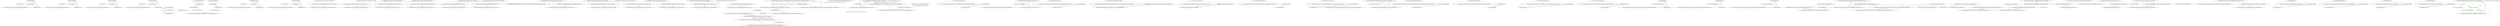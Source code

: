 digraph  {
n0 [label="Entry lambda expression", span="16-16", cluster="lambda expression"];
n1 [label="new RomanianFormatter()", span="16-16", cluster="lambda expression", color=red, community=0];
n2 [label="Exit lambda expression", span="16-16", cluster="lambda expression"];
n3 [label="Entry Humanizer.Localisation.Formatters.RomanianFormatter.RomanianFormatter()", span="2-2", cluster="Humanizer.Localisation.Formatters.RomanianFormatter.RomanianFormatter()"];
n4 [label="Entry lambda expression", span="17-17", cluster="lambda expression"];
n5 [label="new RussianFormatter()", span="17-17", cluster="lambda expression", color=red, community=0];
n6 [label="Exit lambda expression", span="17-17", cluster="lambda expression"];
n7 [label="Entry Humanizer.Localisation.Formatters.RussianFormatter.RussianFormatter()", span="4-4", cluster="Humanizer.Localisation.Formatters.RussianFormatter.RussianFormatter()"];
n8 [label="Entry lambda expression", span="18-18", cluster="lambda expression"];
n9 [label="new ArabicFormatter()", span="18-18", cluster="lambda expression", color=red, community=0];
n10 [label="Exit lambda expression", span="18-18", cluster="lambda expression"];
n11 [label="Entry Humanizer.Localisation.Formatters.ArabicFormatter.ArabicFormatter()", span="2-2", cluster="Humanizer.Localisation.Formatters.ArabicFormatter.ArabicFormatter()"];
n12 [label="Entry lambda expression", span="19-19", cluster="lambda expression"];
n13 [label="new HebrewFormatter()", span="19-19", cluster="lambda expression", color=red, community=0];
n14 [label="Exit lambda expression", span="19-19", cluster="lambda expression"];
n15 [label="Entry Humanizer.Localisation.Formatters.HebrewFormatter.HebrewFormatter()", span="2-2", cluster="Humanizer.Localisation.Formatters.HebrewFormatter.HebrewFormatter()"];
n16 [label="Entry lambda expression", span="20-20", cluster="lambda expression"];
n17 [label="new CzechSlovakPolishFormatter()", span="20-20", cluster="lambda expression", color=red, community=0];
n18 [label="Exit lambda expression", span="20-20", cluster="lambda expression"];
n19 [label="Entry Humanizer.Localisation.Formatters.CzechSlovakPolishFormatter.CzechSlovakPolishFormatter()", span="2-2", cluster="Humanizer.Localisation.Formatters.CzechSlovakPolishFormatter.CzechSlovakPolishFormatter()"];
n20 [label="Entry lambda expression", span="21-21", cluster="lambda expression"];
n21 [label="new CzechSlovakPolishFormatter()", span="21-21", cluster="lambda expression", color=red, community=1];
n22 [label="Exit lambda expression", span="21-21", cluster="lambda expression"];
n23 [label="Entry lambda expression", span="22-22", cluster="lambda expression"];
n24 [label="new CzechSlovakPolishFormatter()", span="22-22", cluster="lambda expression", color=red, community=1];
n25 [label="Exit lambda expression", span="22-22", cluster="lambda expression"];
n26 [label="Entry lambda expression", span="23-23", cluster="lambda expression"];
n27 [label="new SerbianFormatter()", span="23-23", cluster="lambda expression", color=red, community=0];
n28 [label="Exit lambda expression", span="23-23", cluster="lambda expression"];
n29 [label="Entry Humanizer.Localisation.Formatters.SerbianFormatter.SerbianFormatter()", span="2-2", cluster="Humanizer.Localisation.Formatters.SerbianFormatter.SerbianFormatter()"];
n30 [label="Entry lambda expression", span="24-24", cluster="lambda expression"];
n31 [label="new SlovenianFormatter()", span="24-24", cluster="lambda expression", color=red, community=0];
n32 [label="Exit lambda expression", span="24-24", cluster="lambda expression"];
n33 [label="Entry Humanizer.Localisation.Formatters.SlovenianFormatter.SlovenianFormatter()", span="1-1", cluster="Humanizer.Localisation.Formatters.SlovenianFormatter.SlovenianFormatter()"];
d1 [label="new RomanianFormatter()", span="16-16", cluster="lambda expression", color=green, community=0];
d5 [label="new RussianFormatter()", span="17-17", cluster="lambda expression", color=green, community=0];
d9 [label="new ArabicFormatter()", span="18-18", cluster="lambda expression", color=green, community=0];
d13 [label="new HebrewFormatter()", span="19-19", cluster="lambda expression", color=green, community=0];
d17 [label="new CzechSlovakPolishFormatter()", span="20-20", cluster="lambda expression", color=green, community=0];
d21 [label="new CzechSlovakPolishFormatter()", span="21-21", cluster="lambda expression", color=green, community=0];
d24 [label="new CzechSlovakPolishFormatter()", span="22-22", cluster="lambda expression", color=green, community=0];
d27 [label="new SerbianFormatter()", span="23-23", cluster="lambda expression", color=green, community=0];
d31 [label="new SlovenianFormatter()", span="24-24", cluster="lambda expression", color=green, community=0];
m0_5 [label="Entry Humanizer.Tests.DateHumanize.Verify(string, int, Humanizer.Localisation.TimeUnit, Humanizer.Localisation.Tense, double?)", span="29-29", cluster="Humanizer.Tests.DateHumanize.Verify(string, int, Humanizer.Localisation.TimeUnit, Humanizer.Localisation.Tense, double?)", file="DateHumanizeTests.cs"];
m0_6 [label="Entry Humanizer.Tests.Localisation.sl.DateHumanizeTests.YearsFromNow(int, string)", span="27-27", cluster="Humanizer.Tests.Localisation.sl.DateHumanizeTests.YearsFromNow(int, string)", file="DateHumanizeTests.cs"];
m0_7 [label="DateHumanize.Verify(expected, years, TimeUnit.Year, Tense.Future)", span="29-29", cluster="Humanizer.Tests.Localisation.sl.DateHumanizeTests.YearsFromNow(int, string)", color=green, community=0, file="DateHumanizeTests.cs"];
m0_8 [label="Exit Humanizer.Tests.Localisation.sl.DateHumanizeTests.YearsFromNow(int, string)", span="27-27", cluster="Humanizer.Tests.Localisation.sl.DateHumanizeTests.YearsFromNow(int, string)", file="DateHumanizeTests.cs"];
m0_9 [label="Entry Humanizer.Tests.Localisation.sl.DateHumanizeTests.MonthsAgo(int, string)", span="39-39", cluster="Humanizer.Tests.Localisation.sl.DateHumanizeTests.MonthsAgo(int, string)", file="DateHumanizeTests.cs"];
m0_10 [label="DateHumanize.Verify(expected, months, TimeUnit.Month, Tense.Past)", span="41-41", cluster="Humanizer.Tests.Localisation.sl.DateHumanizeTests.MonthsAgo(int, string)", color=green, community=0, file="DateHumanizeTests.cs"];
m0_11 [label="Exit Humanizer.Tests.Localisation.sl.DateHumanizeTests.MonthsAgo(int, string)", span="39-39", cluster="Humanizer.Tests.Localisation.sl.DateHumanizeTests.MonthsAgo(int, string)", file="DateHumanizeTests.cs"];
m0_21 [label="Entry Humanizer.Tests.Localisation.sl.DateHumanizeTests.HoursAgo(int, string)", span="85-85", cluster="Humanizer.Tests.Localisation.sl.DateHumanizeTests.HoursAgo(int, string)", file="DateHumanizeTests.cs"];
m0_22 [label="DateHumanize.Verify(expected, hours, TimeUnit.Hour, Tense.Past)", span="87-87", cluster="Humanizer.Tests.Localisation.sl.DateHumanizeTests.HoursAgo(int, string)", file="DateHumanizeTests.cs"];
m0_23 [label="Exit Humanizer.Tests.Localisation.sl.DateHumanizeTests.HoursAgo(int, string)", span="85-85", cluster="Humanizer.Tests.Localisation.sl.DateHumanizeTests.HoursAgo(int, string)", file="DateHumanizeTests.cs"];
m0_24 [label="Entry Humanizer.Tests.Localisation.sl.DateHumanizeTests.HoursFromNow(int, string)", span="96-96", cluster="Humanizer.Tests.Localisation.sl.DateHumanizeTests.HoursFromNow(int, string)", file="DateHumanizeTests.cs"];
m0_25 [label="DateHumanize.Verify(expected, hours, TimeUnit.Hour, Tense.Future)", span="98-98", cluster="Humanizer.Tests.Localisation.sl.DateHumanizeTests.HoursFromNow(int, string)", file="DateHumanizeTests.cs"];
m0_26 [label="Exit Humanizer.Tests.Localisation.sl.DateHumanizeTests.HoursFromNow(int, string)", span="96-96", cluster="Humanizer.Tests.Localisation.sl.DateHumanizeTests.HoursFromNow(int, string)", file="DateHumanizeTests.cs"];
m0_15 [label="Entry Humanizer.Tests.Localisation.sl.DateHumanizeTests.DaysAgo(int, string)", span="62-62", cluster="Humanizer.Tests.Localisation.sl.DateHumanizeTests.DaysAgo(int, string)", file="DateHumanizeTests.cs"];
m0_16 [label="DateHumanize.Verify(expected, days, TimeUnit.Day, Tense.Past)", span="64-64", cluster="Humanizer.Tests.Localisation.sl.DateHumanizeTests.DaysAgo(int, string)", file="DateHumanizeTests.cs"];
m0_17 [label="Exit Humanizer.Tests.Localisation.sl.DateHumanizeTests.DaysAgo(int, string)", span="62-62", cluster="Humanizer.Tests.Localisation.sl.DateHumanizeTests.DaysAgo(int, string)", file="DateHumanizeTests.cs"];
m0_27 [label="Entry Humanizer.Tests.Localisation.sl.DateHumanizeTests.MinutesAgo(int, string)", span="108-108", cluster="Humanizer.Tests.Localisation.sl.DateHumanizeTests.MinutesAgo(int, string)", file="DateHumanizeTests.cs"];
m0_28 [label="DateHumanize.Verify(expected, minutes, TimeUnit.Minute, Tense.Past)", span="110-110", cluster="Humanizer.Tests.Localisation.sl.DateHumanizeTests.MinutesAgo(int, string)", file="DateHumanizeTests.cs"];
m0_29 [label="Exit Humanizer.Tests.Localisation.sl.DateHumanizeTests.MinutesAgo(int, string)", span="108-108", cluster="Humanizer.Tests.Localisation.sl.DateHumanizeTests.MinutesAgo(int, string)", file="DateHumanizeTests.cs"];
m0_36 [label="Entry Humanizer.Tests.Localisation.sl.DateHumanizeTests.SecondsFromNow(int, string)", span="143-143", cluster="Humanizer.Tests.Localisation.sl.DateHumanizeTests.SecondsFromNow(int, string)", file="DateHumanizeTests.cs"];
m0_37 [label="DateHumanize.Verify(expected, seconds, TimeUnit.Second, Tense.Future)", span="145-145", cluster="Humanizer.Tests.Localisation.sl.DateHumanizeTests.SecondsFromNow(int, string)", file="DateHumanizeTests.cs"];
m0_38 [label="Exit Humanizer.Tests.Localisation.sl.DateHumanizeTests.SecondsFromNow(int, string)", span="143-143", cluster="Humanizer.Tests.Localisation.sl.DateHumanizeTests.SecondsFromNow(int, string)", file="DateHumanizeTests.cs"];
m0_30 [label="Entry Humanizer.Tests.Localisation.sl.DateHumanizeTests.MinutesFromNow(int, string)", span="119-119", cluster="Humanizer.Tests.Localisation.sl.DateHumanizeTests.MinutesFromNow(int, string)", file="DateHumanizeTests.cs"];
m0_31 [label="DateHumanize.Verify(expected, minutes, TimeUnit.Minute, Tense.Future)", span="121-121", cluster="Humanizer.Tests.Localisation.sl.DateHumanizeTests.MinutesFromNow(int, string)", file="DateHumanizeTests.cs"];
m0_32 [label="Exit Humanizer.Tests.Localisation.sl.DateHumanizeTests.MinutesFromNow(int, string)", span="119-119", cluster="Humanizer.Tests.Localisation.sl.DateHumanizeTests.MinutesFromNow(int, string)", file="DateHumanizeTests.cs"];
m0_12 [label="Entry Humanizer.Tests.Localisation.sl.DateHumanizeTests.MonthsFromNow(int, string)", span="50-50", cluster="Humanizer.Tests.Localisation.sl.DateHumanizeTests.MonthsFromNow(int, string)", file="DateHumanizeTests.cs"];
m0_13 [label="DateHumanize.Verify(expected, months, TimeUnit.Month, Tense.Future)", span="52-52", cluster="Humanizer.Tests.Localisation.sl.DateHumanizeTests.MonthsFromNow(int, string)", color=green, community=0, file="DateHumanizeTests.cs"];
m0_14 [label="Exit Humanizer.Tests.Localisation.sl.DateHumanizeTests.MonthsFromNow(int, string)", span="50-50", cluster="Humanizer.Tests.Localisation.sl.DateHumanizeTests.MonthsFromNow(int, string)", file="DateHumanizeTests.cs"];
m0_18 [label="Entry Humanizer.Tests.Localisation.sl.DateHumanizeTests.DaysFromNow(int, string)", span="73-73", cluster="Humanizer.Tests.Localisation.sl.DateHumanizeTests.DaysFromNow(int, string)", file="DateHumanizeTests.cs"];
m0_19 [label="DateHumanize.Verify(expected, days, TimeUnit.Day, Tense.Future)", span="75-75", cluster="Humanizer.Tests.Localisation.sl.DateHumanizeTests.DaysFromNow(int, string)", file="DateHumanizeTests.cs"];
m0_20 [label="Exit Humanizer.Tests.Localisation.sl.DateHumanizeTests.DaysFromNow(int, string)", span="73-73", cluster="Humanizer.Tests.Localisation.sl.DateHumanizeTests.DaysFromNow(int, string)", file="DateHumanizeTests.cs"];
m0_33 [label="Entry Humanizer.Tests.Localisation.sl.DateHumanizeTests.SecondsAgo(int, string)", span="131-131", cluster="Humanizer.Tests.Localisation.sl.DateHumanizeTests.SecondsAgo(int, string)", file="DateHumanizeTests.cs"];
m0_34 [label="DateHumanize.Verify(expected, seconds, TimeUnit.Second, Tense.Past)", span="133-133", cluster="Humanizer.Tests.Localisation.sl.DateHumanizeTests.SecondsAgo(int, string)", file="DateHumanizeTests.cs"];
m0_35 [label="Exit Humanizer.Tests.Localisation.sl.DateHumanizeTests.SecondsAgo(int, string)", span="131-131", cluster="Humanizer.Tests.Localisation.sl.DateHumanizeTests.SecondsAgo(int, string)", file="DateHumanizeTests.cs"];
m0_2 [label="Entry Humanizer.Tests.Localisation.sl.DateHumanizeTests.YearsAgo(int, string)", span="16-16", cluster="Humanizer.Tests.Localisation.sl.DateHumanizeTests.YearsAgo(int, string)", file="DateHumanizeTests.cs"];
m0_3 [label="DateHumanize.Verify(expected, years, TimeUnit.Year, Tense.Past)", span="18-18", cluster="Humanizer.Tests.Localisation.sl.DateHumanizeTests.YearsAgo(int, string)", color=green, community=0, file="DateHumanizeTests.cs"];
m0_4 [label="Exit Humanizer.Tests.Localisation.sl.DateHumanizeTests.YearsAgo(int, string)", span="16-16", cluster="Humanizer.Tests.Localisation.sl.DateHumanizeTests.YearsAgo(int, string)", file="DateHumanizeTests.cs"];
m1_7 [label="Entry Humanizer.Localisation.NumberToWords.DefaultNumberToWordsConverter.ConvertToOrdinal(int, Humanizer.GrammaticalGender)", span="35-35", cluster="Humanizer.Localisation.NumberToWords.DefaultNumberToWordsConverter.ConvertToOrdinal(int, Humanizer.GrammaticalGender)", file="DefaultNumberToWordsConverter.cs"];
m1_8 [label="return ConvertToOrdinal(number);", span="37-37", cluster="Humanizer.Localisation.NumberToWords.DefaultNumberToWordsConverter.ConvertToOrdinal(int, Humanizer.GrammaticalGender)", file="DefaultNumberToWordsConverter.cs"];
m1_9 [label="Exit Humanizer.Localisation.NumberToWords.DefaultNumberToWordsConverter.ConvertToOrdinal(int, Humanizer.GrammaticalGender)", span="35-35", cluster="Humanizer.Localisation.NumberToWords.DefaultNumberToWordsConverter.ConvertToOrdinal(int, Humanizer.GrammaticalGender)", file="DefaultNumberToWordsConverter.cs"];
m1_6 [label="Entry int.ToString()", span="0-0", cluster="int.ToString()", file="DefaultNumberToWordsConverter.cs"];
m1_3 [label="Entry Humanizer.Localisation.NumberToWords.DefaultNumberToWordsConverter.Convert(int)", span="22-22", cluster="Humanizer.Localisation.NumberToWords.DefaultNumberToWordsConverter.Convert(int)", file="DefaultNumberToWordsConverter.cs"];
m1_4 [label="return number.ToString();", span="24-24", cluster="Humanizer.Localisation.NumberToWords.DefaultNumberToWordsConverter.Convert(int)", file="DefaultNumberToWordsConverter.cs"];
m1_5 [label="Exit Humanizer.Localisation.NumberToWords.DefaultNumberToWordsConverter.Convert(int)", span="22-22", cluster="Humanizer.Localisation.NumberToWords.DefaultNumberToWordsConverter.Convert(int)", file="DefaultNumberToWordsConverter.cs"];
m1_0 [label="Entry Humanizer.Localisation.NumberToWords.DefaultNumberToWordsConverter.Convert(int, Humanizer.GrammaticalGender)", span="12-12", cluster="Humanizer.Localisation.NumberToWords.DefaultNumberToWordsConverter.Convert(int, Humanizer.GrammaticalGender)", file="DefaultNumberToWordsConverter.cs"];
m1_1 [label="return Convert(number);", span="14-14", cluster="Humanizer.Localisation.NumberToWords.DefaultNumberToWordsConverter.Convert(int, Humanizer.GrammaticalGender)", file="DefaultNumberToWordsConverter.cs"];
m1_2 [label="Exit Humanizer.Localisation.NumberToWords.DefaultNumberToWordsConverter.Convert(int, Humanizer.GrammaticalGender)", span="12-12", cluster="Humanizer.Localisation.NumberToWords.DefaultNumberToWordsConverter.Convert(int, Humanizer.GrammaticalGender)", file="DefaultNumberToWordsConverter.cs"];
m1_10 [label="Entry Humanizer.Localisation.NumberToWords.DefaultNumberToWordsConverter.ConvertToOrdinal(int)", span="45-45", cluster="Humanizer.Localisation.NumberToWords.DefaultNumberToWordsConverter.ConvertToOrdinal(int)", file="DefaultNumberToWordsConverter.cs"];
m1_11 [label="return number.ToString();", span="47-47", cluster="Humanizer.Localisation.NumberToWords.DefaultNumberToWordsConverter.ConvertToOrdinal(int)", file="DefaultNumberToWordsConverter.cs"];
m1_12 [label="Exit Humanizer.Localisation.NumberToWords.DefaultNumberToWordsConverter.ConvertToOrdinal(int)", span="45-45", cluster="Humanizer.Localisation.NumberToWords.DefaultNumberToWordsConverter.ConvertToOrdinal(int)", file="DefaultNumberToWordsConverter.cs"];
m1_13 [label="Humanizer.Localisation.NumberToWords.DefaultNumberToWordsConverter", span="", file="DefaultNumberToWordsConverter.cs"];
m2_3 [label="Entry Humanizer.Localisation.Ordinalizers.DefaultOrdinalizer.Convert(int, string)", span="9-9", cluster="Humanizer.Localisation.Ordinalizers.DefaultOrdinalizer.Convert(int, string)", file="DefaultOrdinalizer.cs"];
m2_4 [label="return numberString;", span="11-11", cluster="Humanizer.Localisation.Ordinalizers.DefaultOrdinalizer.Convert(int, string)", file="DefaultOrdinalizer.cs"];
m2_5 [label="Exit Humanizer.Localisation.Ordinalizers.DefaultOrdinalizer.Convert(int, string)", span="9-9", cluster="Humanizer.Localisation.Ordinalizers.DefaultOrdinalizer.Convert(int, string)", file="DefaultOrdinalizer.cs"];
m2_0 [label="Entry Humanizer.Localisation.Ordinalizers.DefaultOrdinalizer.Convert(int, string, Humanizer.GrammaticalGender)", span="4-4", cluster="Humanizer.Localisation.Ordinalizers.DefaultOrdinalizer.Convert(int, string, Humanizer.GrammaticalGender)", file="DefaultOrdinalizer.cs"];
m2_1 [label="return Convert(number, numberString);", span="6-6", cluster="Humanizer.Localisation.Ordinalizers.DefaultOrdinalizer.Convert(int, string, Humanizer.GrammaticalGender)", file="DefaultOrdinalizer.cs"];
m2_2 [label="Exit Humanizer.Localisation.Ordinalizers.DefaultOrdinalizer.Convert(int, string, Humanizer.GrammaticalGender)", span="4-4", cluster="Humanizer.Localisation.Ordinalizers.DefaultOrdinalizer.Convert(int, string, Humanizer.GrammaticalGender)", file="DefaultOrdinalizer.cs"];
m2_6 [label="Humanizer.Localisation.Ordinalizers.DefaultOrdinalizer", span="", file="DefaultOrdinalizer.cs"];
m9_7 [label="Entry Humanizer.Localisation.NumberToWords.ArabicNumberToWordsConverter.ArabicNumberToWordsConverter()", span="6-6", cluster="Humanizer.Localisation.NumberToWords.ArabicNumberToWordsConverter.ArabicNumberToWordsConverter()", file="NumberToWordsExtension.cs"];
m9_52 [label="Entry Humanizer.NumberToWordsExtension.ToOrdinalWords(int)", span="67-67", cluster="Humanizer.NumberToWordsExtension.ToOrdinalWords(int)", file="NumberToWordsExtension.cs"];
m9_53 [label="return Converter.ConvertToOrdinal(number);", span="69-69", cluster="Humanizer.NumberToWordsExtension.ToOrdinalWords(int)", color=red, community=0, file="NumberToWordsExtension.cs"];
m9_54 [label="Exit Humanizer.NumberToWordsExtension.ToOrdinalWords(int)", span="67-67", cluster="Humanizer.NumberToWordsExtension.ToOrdinalWords(int)", file="NumberToWordsExtension.cs"];
m9_15 [label="Entry Humanizer.Localisation.NumberToWords.SpanishNumberToWordsConverter.SpanishNumberToWordsConverter()", span="5-5", cluster="Humanizer.Localisation.NumberToWords.SpanishNumberToWordsConverter.SpanishNumberToWordsConverter()", file="NumberToWordsExtension.cs"];
m9_59 [label="Entry Humanizer.Localisation.NumberToWords.DefaultNumberToWordsConverter.ConvertToOrdinal(int, Humanizer.GrammaticalGender)", span="35-35", cluster="Humanizer.Localisation.NumberToWords.DefaultNumberToWordsConverter.ConvertToOrdinal(int, Humanizer.GrammaticalGender)", file="NumberToWordsExtension.cs"];
m9_47 [label="Entry Humanizer.Localisation.NumberToWords.DefaultNumberToWordsConverter.Convert(int)", span="22-22", cluster="Humanizer.Localisation.NumberToWords.DefaultNumberToWordsConverter.Convert(int)", file="NumberToWordsExtension.cs"];
m9_19 [label="Entry Humanizer.Localisation.NumberToWords.PolishNumberToWordsConverter.PolishNumberToWordsConverter()", span="4-4", cluster="Humanizer.Localisation.NumberToWords.PolishNumberToWordsConverter.PolishNumberToWordsConverter()", file="NumberToWordsExtension.cs"];
m9_44 [label="Entry Humanizer.NumberToWordsExtension.ToWords(int)", span="33-33", cluster="Humanizer.NumberToWordsExtension.ToWords(int)", file="NumberToWordsExtension.cs"];
m9_45 [label="return Converter.Convert(number);", span="35-35", cluster="Humanizer.NumberToWordsExtension.ToWords(int)", color=red, community=0, file="NumberToWordsExtension.cs"];
m9_46 [label="Exit Humanizer.NumberToWordsExtension.ToWords(int)", span="33-33", cluster="Humanizer.NumberToWordsExtension.ToWords(int)", file="NumberToWordsExtension.cs"];
m9_35 [label="Entry Humanizer.Localisation.NumberToWords.DutchNumberToWordsConverter.DutchNumberToWordsConverter()", span="11-11", cluster="Humanizer.Localisation.NumberToWords.DutchNumberToWordsConverter.DutchNumberToWordsConverter()", file="NumberToWordsExtension.cs"];
m9_48 [label="Entry Humanizer.NumberToWordsExtension.ToWords(int, Humanizer.GrammaticalGender)", span="57-57", cluster="Humanizer.NumberToWordsExtension.ToWords(int, Humanizer.GrammaticalGender)", file="NumberToWordsExtension.cs"];
m9_49 [label="return Converter.Convert(number, gender);", span="59-59", cluster="Humanizer.NumberToWordsExtension.ToWords(int, Humanizer.GrammaticalGender)", color=red, community=0, file="NumberToWordsExtension.cs"];
m9_50 [label="Exit Humanizer.NumberToWordsExtension.ToWords(int, Humanizer.GrammaticalGender)", span="57-57", cluster="Humanizer.NumberToWordsExtension.ToWords(int, Humanizer.GrammaticalGender)", file="NumberToWordsExtension.cs"];
m9_23 [label="Entry Humanizer.Localisation.NumberToWords.BrazilianPortugueseNumberToWordsConverter.BrazilianPortugueseNumberToWordsConverter()", span="5-5", cluster="Humanizer.Localisation.NumberToWords.BrazilianPortugueseNumberToWordsConverter.BrazilianPortugueseNumberToWordsConverter()", file="NumberToWordsExtension.cs"];
m9_3 [label="Entry Humanizer.Localisation.NumberToWords.EnglishNumberToWordsConverter.EnglishNumberToWordsConverter()", span="5-5", cluster="Humanizer.Localisation.NumberToWords.EnglishNumberToWordsConverter.EnglishNumberToWordsConverter()", file="NumberToWordsExtension.cs"];
m9_31 [label="Entry Humanizer.Localisation.NumberToWords.FrenchNumberToWordsConverter.FrenchNumberToWordsConverter()", span="5-5", cluster="Humanizer.Localisation.NumberToWords.FrenchNumberToWordsConverter.FrenchNumberToWordsConverter()", file="NumberToWordsExtension.cs"];
m9_11 [label="Entry Humanizer.Localisation.NumberToWords.FarsiNumberToWordsConverter.FarsiNumberToWordsConverter()", span="5-5", cluster="Humanizer.Localisation.NumberToWords.FarsiNumberToWordsConverter.FarsiNumberToWordsConverter()", file="NumberToWordsExtension.cs"];
m9_56 [label="Entry Humanizer.NumberToWordsExtension.ToOrdinalWords(int, Humanizer.GrammaticalGender)", span="80-80", cluster="Humanizer.NumberToWordsExtension.ToOrdinalWords(int, Humanizer.GrammaticalGender)", file="NumberToWordsExtension.cs"];
m9_57 [label="return Converter.ConvertToOrdinal(number, gender);", span="82-82", cluster="Humanizer.NumberToWordsExtension.ToOrdinalWords(int, Humanizer.GrammaticalGender)", color=red, community=0, file="NumberToWordsExtension.cs"];
m9_58 [label="Exit Humanizer.NumberToWordsExtension.ToOrdinalWords(int, Humanizer.GrammaticalGender)", span="80-80", cluster="Humanizer.NumberToWordsExtension.ToOrdinalWords(int, Humanizer.GrammaticalGender)", file="NumberToWordsExtension.cs"];
m9_51 [label="Entry Humanizer.Localisation.NumberToWords.DefaultNumberToWordsConverter.Convert(int, Humanizer.GrammaticalGender)", span="12-12", cluster="Humanizer.Localisation.NumberToWords.DefaultNumberToWordsConverter.Convert(int, Humanizer.GrammaticalGender)", file="NumberToWordsExtension.cs"];
m9_40 [label="Entry lambda expression", span="25-25", cluster="lambda expression", file="NumberToWordsExtension.cs"];
m9_0 [label="Entry lambda expression", span="15-15", cluster="lambda expression", file="NumberToWordsExtension.cs"];
m9_1 [label="new EnglishNumberToWordsConverter()", span="15-15", cluster="lambda expression", color=red, community=0, file="NumberToWordsExtension.cs"];
m9_2 [label="Exit lambda expression", span="15-15", cluster="lambda expression", file="NumberToWordsExtension.cs"];
m9_4 [label="Entry lambda expression", span="16-16", cluster="lambda expression", file="NumberToWordsExtension.cs"];
m9_5 [label="new ArabicNumberToWordsConverter()", span="16-16", cluster="lambda expression", color=red, community=0, file="NumberToWordsExtension.cs"];
m9_6 [label="Exit lambda expression", span="16-16", cluster="lambda expression", file="NumberToWordsExtension.cs"];
m9_8 [label="Entry lambda expression", span="17-17", cluster="lambda expression", file="NumberToWordsExtension.cs"];
m9_9 [label="new FarsiNumberToWordsConverter()", span="17-17", cluster="lambda expression", color=red, community=0, file="NumberToWordsExtension.cs"];
m9_10 [label="Exit lambda expression", span="17-17", cluster="lambda expression", file="NumberToWordsExtension.cs"];
m9_12 [label="Entry lambda expression", span="18-18", cluster="lambda expression", file="NumberToWordsExtension.cs"];
m9_13 [label="new SpanishNumberToWordsConverter()", span="18-18", cluster="lambda expression", color=red, community=0, file="NumberToWordsExtension.cs"];
m9_14 [label="Exit lambda expression", span="18-18", cluster="lambda expression", file="NumberToWordsExtension.cs"];
m9_16 [label="Entry lambda expression", span="19-19", cluster="lambda expression", file="NumberToWordsExtension.cs"];
m9_17 [label="new PolishNumberToWordsConverter()", span="19-19", cluster="lambda expression", color=red, community=0, file="NumberToWordsExtension.cs"];
m9_18 [label="Exit lambda expression", span="19-19", cluster="lambda expression", file="NumberToWordsExtension.cs"];
m9_20 [label="Entry lambda expression", span="20-20", cluster="lambda expression", file="NumberToWordsExtension.cs"];
m9_21 [label="new BrazilianPortugueseNumberToWordsConverter()", span="20-20", cluster="lambda expression", color=red, community=0, file="NumberToWordsExtension.cs"];
m9_22 [label="Exit lambda expression", span="20-20", cluster="lambda expression", file="NumberToWordsExtension.cs"];
m9_24 [label="Entry lambda expression", span="21-21", cluster="lambda expression", file="NumberToWordsExtension.cs"];
m9_25 [label="new RussianNumberToWordsConverter()", span="21-21", cluster="lambda expression", color=red, community=0, file="NumberToWordsExtension.cs"];
m9_26 [label="Exit lambda expression", span="21-21", cluster="lambda expression", file="NumberToWordsExtension.cs"];
m9_28 [label="Entry lambda expression", span="22-22", cluster="lambda expression", file="NumberToWordsExtension.cs"];
m9_29 [label="new FrenchNumberToWordsConverter()", span="22-22", cluster="lambda expression", color=red, community=0, file="NumberToWordsExtension.cs"];
m9_30 [label="Exit lambda expression", span="22-22", cluster="lambda expression", file="NumberToWordsExtension.cs"];
m9_32 [label="Entry lambda expression", span="23-23", cluster="lambda expression", file="NumberToWordsExtension.cs"];
m9_33 [label="new DutchNumberToWordsConverter()", span="23-23", cluster="lambda expression", color=red, community=0, file="NumberToWordsExtension.cs"];
m9_34 [label="Exit lambda expression", span="23-23", cluster="lambda expression", file="NumberToWordsExtension.cs"];
m9_36 [label="Entry lambda expression", span="24-24", cluster="lambda expression", file="NumberToWordsExtension.cs"];
m9_37 [label="new HebrewNumberToWordsConverter()", span="24-24", cluster="lambda expression", color=red, community=0, file="NumberToWordsExtension.cs"];
m9_38 [label="Exit lambda expression", span="24-24", cluster="lambda expression", file="NumberToWordsExtension.cs"];
m9_41 [label="new GermanNumberToWordsConverter()", span="25-25", cluster="lambda expression", color=red, community=0, file="NumberToWordsExtension.cs"];
m9_42 [label="Exit lambda expression", span="25-25", cluster="lambda expression", file="NumberToWordsExtension.cs"];
m9_39 [label="Entry Humanizer.Localisation.NumberToWords.HebrewNumberToWordsConverter.HebrewNumberToWordsConverter()", span="5-5", cluster="Humanizer.Localisation.NumberToWords.HebrewNumberToWordsConverter.HebrewNumberToWordsConverter()", file="NumberToWordsExtension.cs"];
m9_27 [label="Entry Humanizer.Localisation.NumberToWords.RussianNumberToWordsConverter.RussianNumberToWordsConverter()", span="6-6", cluster="Humanizer.Localisation.NumberToWords.RussianNumberToWordsConverter.RussianNumberToWordsConverter()", file="NumberToWordsExtension.cs"];
m9_55 [label="Entry Humanizer.Localisation.NumberToWords.DefaultNumberToWordsConverter.ConvertToOrdinal(int)", span="45-45", cluster="Humanizer.Localisation.NumberToWords.DefaultNumberToWordsConverter.ConvertToOrdinal(int)", file="NumberToWordsExtension.cs"];
m9_43 [label="Entry Humanizer.Localisation.NumberToWords.GermanNumberToWordsConverter.GermanNumberToWordsConverter()", span="4-4", cluster="Humanizer.Localisation.NumberToWords.GermanNumberToWordsConverter.GermanNumberToWordsConverter()", file="NumberToWordsExtension.cs"];
m10_19 [label="Entry Humanizer.Tests.Localisation.ruRU.NumberToWordsTests.ToOrdinalWordsNeuter(int, string)", span="226-226", cluster="Humanizer.Tests.Localisation.ruRU.NumberToWordsTests.ToOrdinalWordsNeuter(int, string)", file="NumberToWordsTests.cs"];
m10_20 [label="Assert.Equal(expected, number.ToOrdinalWords(GrammaticalGender.Neuter))", span="228-228", cluster="Humanizer.Tests.Localisation.ruRU.NumberToWordsTests.ToOrdinalWordsNeuter(int, string)", file="NumberToWordsTests.cs"];
m10_21 [label="Exit Humanizer.Tests.Localisation.ruRU.NumberToWordsTests.ToOrdinalWordsNeuter(int, string)", span="226-226", cluster="Humanizer.Tests.Localisation.ruRU.NumberToWordsTests.ToOrdinalWordsNeuter(int, string)", file="NumberToWordsTests.cs"];
m10_11 [label="Entry Humanizer.Tests.Localisation.ruRU.NumberToWordsTests.ToOrdinalWords(int, string)", span="145-145", cluster="Humanizer.Tests.Localisation.ruRU.NumberToWordsTests.ToOrdinalWords(int, string)", file="NumberToWordsTests.cs"];
m10_12 [label="Assert.Equal(expected, number.ToOrdinalWords())", span="147-147", cluster="Humanizer.Tests.Localisation.ruRU.NumberToWordsTests.ToOrdinalWords(int, string)", file="NumberToWordsTests.cs"];
m10_13 [label="Exit Humanizer.Tests.Localisation.ruRU.NumberToWordsTests.ToOrdinalWords(int, string)", span="145-145", cluster="Humanizer.Tests.Localisation.ruRU.NumberToWordsTests.ToOrdinalWords(int, string)", file="NumberToWordsTests.cs"];
m10_7 [label="Entry Humanizer.Tests.Localisation.ruRU.NumberToWordsTests.ToWordsWithGender(int, string, Humanizer.GrammaticalGender)", span="72-72", cluster="Humanizer.Tests.Localisation.ruRU.NumberToWordsTests.ToWordsWithGender(int, string, Humanizer.GrammaticalGender)", file="NumberToWordsTests.cs"];
m10_8 [label="Assert.Equal(expected, number.ToWords(gender))", span="74-74", cluster="Humanizer.Tests.Localisation.ruRU.NumberToWordsTests.ToWordsWithGender(int, string, Humanizer.GrammaticalGender)", file="NumberToWordsTests.cs"];
m10_9 [label="Exit Humanizer.Tests.Localisation.ruRU.NumberToWordsTests.ToWordsWithGender(int, string, Humanizer.GrammaticalGender)", span="72-72", cluster="Humanizer.Tests.Localisation.ruRU.NumberToWordsTests.ToWordsWithGender(int, string, Humanizer.GrammaticalGender)", file="NumberToWordsTests.cs"];
m10_10 [label="Entry int.ToWords(Humanizer.GrammaticalGender)", span="57-57", cluster="int.ToWords(Humanizer.GrammaticalGender)", file="NumberToWordsTests.cs"];
m10_0 [label="Entry Humanizer.Tests.Localisation.ruRU.NumberToWordsTests.NumberToWordsTests()", span="7-7", cluster="Humanizer.Tests.Localisation.ruRU.NumberToWordsTests.NumberToWordsTests()", file="NumberToWordsTests.cs"];
m10_1 [label="Exit Humanizer.Tests.Localisation.ruRU.NumberToWordsTests.NumberToWordsTests()", span="7-7", cluster="Humanizer.Tests.Localisation.ruRU.NumberToWordsTests.NumberToWordsTests()", file="NumberToWordsTests.cs"];
m10_6 [label="Entry Unk.Equal", span="", cluster="Unk.Equal", file="NumberToWordsTests.cs"];
m10_5 [label="Entry int.ToWords()", span="33-33", cluster="int.ToWords()", file="NumberToWordsTests.cs"];
m10_15 [label="Entry Humanizer.Tests.Localisation.ruRU.NumberToWordsTests.ToOrdinalWordsFeminine(int, string)", span="210-210", cluster="Humanizer.Tests.Localisation.ruRU.NumberToWordsTests.ToOrdinalWordsFeminine(int, string)", file="NumberToWordsTests.cs"];
m10_16 [label="Assert.Equal(expected, number.ToOrdinalWords(GrammaticalGender.Feminine))", span="212-212", cluster="Humanizer.Tests.Localisation.ruRU.NumberToWordsTests.ToOrdinalWordsFeminine(int, string)", file="NumberToWordsTests.cs"];
m10_17 [label="Exit Humanizer.Tests.Localisation.ruRU.NumberToWordsTests.ToOrdinalWordsFeminine(int, string)", span="210-210", cluster="Humanizer.Tests.Localisation.ruRU.NumberToWordsTests.ToOrdinalWordsFeminine(int, string)", file="NumberToWordsTests.cs"];
m10_2 [label="Entry Humanizer.Tests.Localisation.ruRU.NumberToWordsTests.ToWords(int, string)", span="63-63", cluster="Humanizer.Tests.Localisation.ruRU.NumberToWordsTests.ToWords(int, string)", file="NumberToWordsTests.cs"];
m10_3 [label="Assert.Equal(expected, number.ToWords())", span="65-65", cluster="Humanizer.Tests.Localisation.ruRU.NumberToWordsTests.ToWords(int, string)", file="NumberToWordsTests.cs"];
m10_4 [label="Exit Humanizer.Tests.Localisation.ruRU.NumberToWordsTests.ToWords(int, string)", span="63-63", cluster="Humanizer.Tests.Localisation.ruRU.NumberToWordsTests.ToWords(int, string)", file="NumberToWordsTests.cs"];
m10_14 [label="Entry int.ToOrdinalWords()", span="67-67", cluster="int.ToOrdinalWords()", file="NumberToWordsTests.cs"];
m10_18 [label="Entry int.ToOrdinalWords(Humanizer.GrammaticalGender)", span="80-80", cluster="int.ToOrdinalWords(Humanizer.GrammaticalGender)", file="NumberToWordsTests.cs"];
m11_28 [label="Entry int.ToString(System.IFormatProvider)", span="0-0", cluster="int.ToString(System.IFormatProvider)", file="OrdinalizeExtensions.cs"];
m11_7 [label="Entry Humanizer.Localisation.Ordinalizers.SpanishOrdinalizer.SpanishOrdinalizer()", span="2-2", cluster="Humanizer.Localisation.Ordinalizers.SpanishOrdinalizer.SpanishOrdinalizer()", file="OrdinalizeExtensions.cs"];
m11_25 [label="Entry Humanizer.OrdinalizeExtensions.Ordinalize(int)", span="50-50", cluster="Humanizer.OrdinalizeExtensions.Ordinalize(int)", file="OrdinalizeExtensions.cs"];
m11_26 [label="return Ordinalizer.Convert(number, number.ToString(CultureInfo.InvariantCulture));", span="52-52", cluster="Humanizer.OrdinalizeExtensions.Ordinalize(int)", color=red, community=0, file="OrdinalizeExtensions.cs"];
m11_27 [label="Exit Humanizer.OrdinalizeExtensions.Ordinalize(int)", span="50-50", cluster="Humanizer.OrdinalizeExtensions.Ordinalize(int)", file="OrdinalizeExtensions.cs"];
m11_21 [label="Entry Humanizer.OrdinalizeExtensions.Ordinalize(string, Humanizer.GrammaticalGender)", span="40-40", cluster="Humanizer.OrdinalizeExtensions.Ordinalize(string, Humanizer.GrammaticalGender)", file="OrdinalizeExtensions.cs"];
m11_22 [label="return Ordinalizer.Convert(int.Parse(numberString), numberString, gender);", span="42-42", cluster="Humanizer.OrdinalizeExtensions.Ordinalize(string, Humanizer.GrammaticalGender)", color=red, community=0, file="OrdinalizeExtensions.cs"];
m11_23 [label="Exit Humanizer.OrdinalizeExtensions.Ordinalize(string, Humanizer.GrammaticalGender)", span="40-40", cluster="Humanizer.OrdinalizeExtensions.Ordinalize(string, Humanizer.GrammaticalGender)", file="OrdinalizeExtensions.cs"];
m11_11 [label="Entry Humanizer.Localisation.Ordinalizers.BrazilianPortugueseOrdinalizer.BrazilianPortugueseOrdinalizer()", span="2-2", cluster="Humanizer.Localisation.Ordinalizers.BrazilianPortugueseOrdinalizer.BrazilianPortugueseOrdinalizer()", file="OrdinalizeExtensions.cs"];
m11_16 [label="Entry Humanizer.OrdinalizeExtensions.Ordinalize(string)", span="26-26", cluster="Humanizer.OrdinalizeExtensions.Ordinalize(string)", file="OrdinalizeExtensions.cs"];
m11_17 [label="return Ordinalizer.Convert(int.Parse(numberString), numberString);", span="28-28", cluster="Humanizer.OrdinalizeExtensions.Ordinalize(string)", color=red, community=0, file="OrdinalizeExtensions.cs"];
m11_18 [label="Exit Humanizer.OrdinalizeExtensions.Ordinalize(string)", span="26-26", cluster="Humanizer.OrdinalizeExtensions.Ordinalize(string)", file="OrdinalizeExtensions.cs"];
m11_19 [label="Entry int.Parse(string)", span="0-0", cluster="int.Parse(string)", file="OrdinalizeExtensions.cs"];
m11_3 [label="Entry Humanizer.Localisation.Ordinalizers.EnglishOrdinalizer.EnglishOrdinalizer()", span="2-2", cluster="Humanizer.Localisation.Ordinalizers.EnglishOrdinalizer.EnglishOrdinalizer()", file="OrdinalizeExtensions.cs"];
m11_20 [label="Entry Humanizer.Localisation.Ordinalizers.DefaultOrdinalizer.Convert(int, string)", span="9-9", cluster="Humanizer.Localisation.Ordinalizers.DefaultOrdinalizer.Convert(int, string)", file="OrdinalizeExtensions.cs"];
m11_29 [label="Entry Humanizer.OrdinalizeExtensions.Ordinalize(int, Humanizer.GrammaticalGender)", span="64-64", cluster="Humanizer.OrdinalizeExtensions.Ordinalize(int, Humanizer.GrammaticalGender)", file="OrdinalizeExtensions.cs"];
m11_30 [label="return Ordinalizer.Convert(number, number.ToString(CultureInfo.InvariantCulture), gender);", span="66-66", cluster="Humanizer.OrdinalizeExtensions.Ordinalize(int, Humanizer.GrammaticalGender)", color=red, community=0, file="OrdinalizeExtensions.cs"];
m11_31 [label="Exit Humanizer.OrdinalizeExtensions.Ordinalize(int, Humanizer.GrammaticalGender)", span="64-64", cluster="Humanizer.OrdinalizeExtensions.Ordinalize(int, Humanizer.GrammaticalGender)", file="OrdinalizeExtensions.cs"];
m11_15 [label="Entry Humanizer.Localisation.Ordinalizers.RussianOrdinalizer.RussianOrdinalizer()", span="2-2", cluster="Humanizer.Localisation.Ordinalizers.RussianOrdinalizer.RussianOrdinalizer()", file="OrdinalizeExtensions.cs"];
m11_12 [label="Entry lambda expression", span="18-18", cluster="lambda expression", file="OrdinalizeExtensions.cs"];
m11_0 [label="Entry lambda expression", span="15-15", cluster="lambda expression", file="OrdinalizeExtensions.cs"];
m11_1 [label="new EnglishOrdinalizer()", span="15-15", cluster="lambda expression", file="OrdinalizeExtensions.cs"];
m11_2 [label="Exit lambda expression", span="15-15", cluster="lambda expression", file="OrdinalizeExtensions.cs"];
m11_4 [label="Entry lambda expression", span="16-16", cluster="lambda expression", file="OrdinalizeExtensions.cs"];
m11_5 [label="new SpanishOrdinalizer()", span="16-16", cluster="lambda expression", file="OrdinalizeExtensions.cs"];
m11_6 [label="Exit lambda expression", span="16-16", cluster="lambda expression", file="OrdinalizeExtensions.cs"];
m11_8 [label="Entry lambda expression", span="17-17", cluster="lambda expression", file="OrdinalizeExtensions.cs"];
m11_9 [label="new BrazilianPortugueseOrdinalizer()", span="17-17", cluster="lambda expression", file="OrdinalizeExtensions.cs"];
m11_10 [label="Exit lambda expression", span="17-17", cluster="lambda expression", file="OrdinalizeExtensions.cs"];
m11_13 [label="new RussianOrdinalizer()", span="18-18", cluster="lambda expression", file="OrdinalizeExtensions.cs"];
m11_14 [label="Exit lambda expression", span="18-18", cluster="lambda expression", file="OrdinalizeExtensions.cs"];
m11_24 [label="Entry Humanizer.Localisation.Ordinalizers.DefaultOrdinalizer.Convert(int, string, Humanizer.GrammaticalGender)", span="4-4", cluster="Humanizer.Localisation.Ordinalizers.DefaultOrdinalizer.Convert(int, string, Humanizer.GrammaticalGender)", file="OrdinalizeExtensions.cs"];
m13_0 [label="Entry Humanizer.Localisation.Formatters.SlovenianFormatter.GetResourceKey(string, int)", span="5-5", cluster="Humanizer.Localisation.Formatters.SlovenianFormatter.GetResourceKey(string, int)", file="SlovenianFormatter.cs"];
m13_1 [label="number == 2", span="9-9", cluster="Humanizer.Localisation.Formatters.SlovenianFormatter.GetResourceKey(string, int)", color=green, community=0, file="SlovenianFormatter.cs"];
m13_2 [label="return resourceKey + DualPostfix;", span="10-10", cluster="Humanizer.Localisation.Formatters.SlovenianFormatter.GetResourceKey(string, int)", color=green, community=0, file="SlovenianFormatter.cs"];
m13_3 [label="number == 3 || number == 4", span="13-13", cluster="Humanizer.Localisation.Formatters.SlovenianFormatter.GetResourceKey(string, int)", color=green, community=0, file="SlovenianFormatter.cs"];
m13_4 [label="return resourceKey + TrialQuadralPostfix;", span="14-14", cluster="Humanizer.Localisation.Formatters.SlovenianFormatter.GetResourceKey(string, int)", color=green, community=0, file="SlovenianFormatter.cs"];
m13_5 [label="return resourceKey;", span="16-16", cluster="Humanizer.Localisation.Formatters.SlovenianFormatter.GetResourceKey(string, int)", color=green, community=0, file="SlovenianFormatter.cs"];
m13_6 [label="Exit Humanizer.Localisation.Formatters.SlovenianFormatter.GetResourceKey(string, int)", span="5-5", cluster="Humanizer.Localisation.Formatters.SlovenianFormatter.GetResourceKey(string, int)", file="SlovenianFormatter.cs"];
n0 -> n1  [key=0, style=solid, color=red];
n0 -> d1  [key=0, style=solid, color=green];
n1 -> n2  [key=0, style=solid, color=red];
n1 -> n3  [key=2, style=dotted, color=red];
n2 -> n0  [key=0, style=bold, color=blue];
n4 -> n5  [key=0, style=solid, color=red];
n4 -> d5  [key=0, style=solid, color=green];
n5 -> n6  [key=0, style=solid, color=red];
n5 -> n7  [key=2, style=dotted, color=red];
n6 -> n4  [key=0, style=bold, color=blue];
n8 -> n9  [key=0, style=solid, color=red];
n8 -> d9  [key=0, style=solid, color=green];
n9 -> n10  [key=0, style=solid, color=red];
n9 -> n11  [key=2, style=dotted, color=red];
n10 -> n8  [key=0, style=bold, color=blue];
n12 -> n13  [key=0, style=solid, color=red];
n12 -> d13  [key=0, style=solid, color=green];
n13 -> n14  [key=0, style=solid, color=red];
n13 -> n15  [key=2, style=dotted, color=red];
n14 -> n12  [key=0, style=bold, color=blue];
n16 -> n17  [key=0, style=solid, color=red];
n16 -> d17  [key=0, style=solid, color=green];
n17 -> n18  [key=0, style=solid, color=red];
n17 -> n19  [key=2, style=dotted, color=red];
n18 -> n16  [key=0, style=bold, color=blue];
n20 -> n21  [key=0, style=solid, color=red];
n20 -> d21  [key=0, style=solid, color=green];
n21 -> n22  [key=0, style=solid, color=red];
n21 -> n19  [key=2, style=dotted, color=red];
n22 -> n20  [key=0, style=bold, color=blue];
n23 -> n24  [key=0, style=solid, color=red];
n23 -> d24  [key=0, style=solid, color=green];
n24 -> n25  [key=0, style=solid, color=red];
n24 -> n19  [key=2, style=dotted, color=red];
n25 -> n23  [key=0, style=bold, color=blue];
n26 -> n27  [key=0, style=solid, color=red];
n26 -> d27  [key=0, style=solid, color=green];
n27 -> n28  [key=0, style=solid, color=red];
n27 -> n29  [key=2, style=dotted, color=red];
n28 -> n26  [key=0, style=bold, color=blue];
n30 -> n31  [key=0, style=solid, color=red];
n30 -> d31  [key=0, style=solid, color=green];
n31 -> n32  [key=0, style=solid, color=red];
n31 -> n33  [key=2, style=dotted, color=red];
n32 -> n30  [key=0, style=bold, color=blue];
d1 -> n2  [key=0, style=solid, color=green];
d1 -> n3  [key=2, style=dotted, color=green];
d5 -> n6  [key=0, style=solid, color=green];
d5 -> n7  [key=2, style=dotted, color=green];
d9 -> n10  [key=0, style=solid, color=green];
d9 -> n11  [key=2, style=dotted, color=green];
d13 -> n14  [key=0, style=solid, color=green];
d13 -> n15  [key=2, style=dotted, color=green];
d17 -> n18  [key=0, style=solid, color=green];
d17 -> n19  [key=2, style=dotted, color=green];
d21 -> n22  [key=0, style=solid, color=green];
d21 -> n19  [key=2, style=dotted, color=green];
d24 -> n25  [key=0, style=solid, color=green];
d24 -> n19  [key=2, style=dotted, color=green];
d27 -> n28  [key=0, style=solid, color=green];
d27 -> n29  [key=2, style=dotted, color=green];
d31 -> n32  [key=0, style=solid, color=green];
d31 -> n33  [key=2, style=dotted, color=green];
m0_6 -> m0_7  [key=0, style=solid, color=green];
m0_7 -> m0_8  [key=0, style=solid, color=green];
m0_7 -> m0_5  [key=2, style=dotted, color=green];
m0_8 -> m0_6  [key=0, style=bold, color=blue];
m0_9 -> m0_10  [key=0, style=solid, color=green];
m0_10 -> m0_11  [key=0, style=solid, color=green];
m0_10 -> m0_5  [key=2, style=dotted, color=green];
m0_11 -> m0_9  [key=0, style=bold, color=blue];
m0_21 -> m0_22  [key=0, style=solid];
m0_22 -> m0_5  [key=2, style=dotted];
m0_22 -> m0_23  [key=0, style=solid];
m0_23 -> m0_21  [key=0, style=bold, color=blue];
m0_24 -> m0_25  [key=0, style=solid];
m0_25 -> m0_5  [key=2, style=dotted];
m0_25 -> m0_26  [key=0, style=solid];
m0_26 -> m0_24  [key=0, style=bold, color=blue];
m0_15 -> m0_16  [key=0, style=solid];
m0_16 -> m0_5  [key=2, style=dotted];
m0_16 -> m0_17  [key=0, style=solid];
m0_17 -> m0_15  [key=0, style=bold, color=blue];
m0_27 -> m0_28  [key=0, style=solid];
m0_28 -> m0_5  [key=2, style=dotted];
m0_28 -> m0_29  [key=0, style=solid];
m0_29 -> m0_27  [key=0, style=bold, color=blue];
m0_36 -> m0_37  [key=0, style=solid];
m0_37 -> m0_5  [key=2, style=dotted];
m0_37 -> m0_38  [key=0, style=solid];
m0_38 -> m0_36  [key=0, style=bold, color=blue];
m0_30 -> m0_31  [key=0, style=solid];
m0_31 -> m0_5  [key=2, style=dotted];
m0_31 -> m0_32  [key=0, style=solid];
m0_32 -> m0_30  [key=0, style=bold, color=blue];
m0_12 -> m0_13  [key=0, style=solid, color=green];
m0_13 -> m0_14  [key=0, style=solid, color=green];
m0_13 -> m0_5  [key=2, style=dotted, color=green];
m0_14 -> m0_12  [key=0, style=bold, color=blue];
m0_18 -> m0_19  [key=0, style=solid];
m0_19 -> m0_5  [key=2, style=dotted];
m0_19 -> m0_20  [key=0, style=solid];
m0_20 -> m0_18  [key=0, style=bold, color=blue];
m0_33 -> m0_34  [key=0, style=solid];
m0_34 -> m0_5  [key=2, style=dotted];
m0_34 -> m0_35  [key=0, style=solid];
m0_35 -> m0_33  [key=0, style=bold, color=blue];
m0_2 -> m0_3  [key=0, style=solid, color=green];
m0_3 -> m0_4  [key=0, style=solid, color=green];
m0_3 -> m0_5  [key=2, style=dotted, color=green];
m0_4 -> m0_2  [key=0, style=bold, color=blue];
m1_7 -> m1_8  [key=0, style=solid];
m1_7 -> m1_10  [key=3, color=darkorchid, style=bold, label="method methodReturn string ConvertToOrdinal"];
m1_8 -> m1_9  [key=0, style=solid];
m1_8 -> m1_10  [key=2, style=dotted];
m1_9 -> m1_7  [key=0, style=bold, color=blue];
m1_3 -> m1_4  [key=0, style=solid];
m1_3 -> m1_0  [key=3, color=darkorchid, style=bold, label="Parameter variable int number"];
m1_4 -> m1_5  [key=0, style=solid];
m1_4 -> m1_6  [key=2, style=dotted];
m1_5 -> m1_3  [key=0, style=bold, color=blue];
m1_0 -> m1_1  [key=0, style=solid];
m1_0 -> m1_3  [key=3, color=darkorchid, style=bold, label="method methodReturn string Convert"];
m1_1 -> m1_2  [key=0, style=solid];
m1_1 -> m1_3  [key=2, style=dotted];
m1_2 -> m1_0  [key=0, style=bold, color=blue];
m1_10 -> m1_11  [key=0, style=solid];
m1_10 -> m1_7  [key=3, color=darkorchid, style=bold, label="Parameter variable int number"];
m1_11 -> m1_12  [key=0, style=solid];
m1_11 -> m1_6  [key=2, style=dotted];
m1_12 -> m1_10  [key=0, style=bold, color=blue];
m1_13 -> m1_1  [key=1, style=dashed, color=darkseagreen4, label="Humanizer.Localisation.NumberToWords.DefaultNumberToWordsConverter"];
m1_13 -> m1_8  [key=1, style=dashed, color=darkseagreen4, label="Humanizer.Localisation.NumberToWords.DefaultNumberToWordsConverter"];
m2_3 -> m2_4  [key=0, style=solid];
m2_3 -> m2_0  [key=3, color=darkorchid, style=bold, label="Parameter variable string numberString"];
m2_3 -> m2_3  [key=3, color=darkorchid, style=bold, label="method methodReturn string Convert"];
m2_4 -> m2_5  [key=0, style=solid];
m2_5 -> m2_3  [key=0, style=bold, color=blue];
m2_0 -> m2_1  [key=0, style=solid];
m2_0 -> m2_3  [key=3, color=darkorchid, style=bold, label="method methodReturn string Convert"];
m2_1 -> m2_2  [key=0, style=solid];
m2_1 -> m2_3  [key=2, style=dotted];
m2_2 -> m2_0  [key=0, style=bold, color=blue];
m2_6 -> m2_1  [key=1, style=dashed, color=darkseagreen4, label="Humanizer.Localisation.Ordinalizers.DefaultOrdinalizer"];
m9_52 -> m9_53  [key=0, style=solid, color=red];
m9_53 -> m9_54  [key=0, style=solid, color=red];
m9_53 -> m9_55  [key=2, style=dotted, color=red];
m9_54 -> m9_52  [key=0, style=bold, color=blue];
m9_44 -> m9_45  [key=0, style=solid, color=red];
m9_45 -> m9_46  [key=0, style=solid, color=red];
m9_45 -> m9_47  [key=2, style=dotted, color=red];
m9_46 -> m9_44  [key=0, style=bold, color=blue];
m9_48 -> m9_49  [key=0, style=solid, color=red];
m9_49 -> m9_50  [key=0, style=solid, color=red];
m9_49 -> m9_51  [key=2, style=dotted, color=red];
m9_50 -> m9_48  [key=0, style=bold, color=blue];
m9_56 -> m9_57  [key=0, style=solid, color=red];
m9_57 -> m9_58  [key=0, style=solid, color=red];
m9_57 -> m9_59  [key=2, style=dotted, color=red];
m9_58 -> m9_56  [key=0, style=bold, color=blue];
m9_40 -> m9_41  [key=0, style=solid, color=red];
m9_0 -> m9_1  [key=0, style=solid, color=red];
m9_1 -> m9_2  [key=0, style=solid, color=red];
m9_1 -> m9_3  [key=2, style=dotted, color=red];
m9_2 -> m9_0  [key=0, style=bold, color=blue];
m9_4 -> m9_5  [key=0, style=solid, color=red];
m9_5 -> m9_6  [key=0, style=solid, color=red];
m9_5 -> m9_7  [key=2, style=dotted, color=red];
m9_6 -> m9_4  [key=0, style=bold, color=blue];
m9_8 -> m9_9  [key=0, style=solid, color=red];
m9_9 -> m9_10  [key=0, style=solid, color=red];
m9_9 -> m9_11  [key=2, style=dotted, color=red];
m9_10 -> m9_8  [key=0, style=bold, color=blue];
m9_12 -> m9_13  [key=0, style=solid, color=red];
m9_13 -> m9_14  [key=0, style=solid, color=red];
m9_13 -> m9_15  [key=2, style=dotted, color=red];
m9_14 -> m9_12  [key=0, style=bold, color=blue];
m9_16 -> m9_17  [key=0, style=solid, color=red];
m9_17 -> m9_18  [key=0, style=solid, color=red];
m9_17 -> m9_19  [key=2, style=dotted, color=red];
m9_18 -> m9_16  [key=0, style=bold, color=blue];
m9_20 -> m9_21  [key=0, style=solid, color=red];
m9_21 -> m9_22  [key=0, style=solid, color=red];
m9_21 -> m9_23  [key=2, style=dotted, color=red];
m9_22 -> m9_20  [key=0, style=bold, color=blue];
m9_24 -> m9_25  [key=0, style=solid, color=red];
m9_25 -> m9_26  [key=0, style=solid, color=red];
m9_25 -> m9_27  [key=2, style=dotted, color=red];
m9_26 -> m9_24  [key=0, style=bold, color=blue];
m9_28 -> m9_29  [key=0, style=solid, color=red];
m9_29 -> m9_30  [key=0, style=solid, color=red];
m9_29 -> m9_31  [key=2, style=dotted, color=red];
m9_30 -> m9_28  [key=0, style=bold, color=blue];
m9_32 -> m9_33  [key=0, style=solid, color=red];
m9_33 -> m9_34  [key=0, style=solid, color=red];
m9_33 -> m9_35  [key=2, style=dotted, color=red];
m9_34 -> m9_32  [key=0, style=bold, color=blue];
m9_36 -> m9_37  [key=0, style=solid, color=red];
m9_37 -> m9_38  [key=0, style=solid, color=red];
m9_37 -> m9_39  [key=2, style=dotted, color=red];
m9_38 -> m9_36  [key=0, style=bold, color=blue];
m9_41 -> m9_42  [key=0, style=solid, color=red];
m9_41 -> m9_43  [key=2, style=dotted, color=red];
m9_42 -> m9_40  [key=0, style=bold, color=blue];
m10_19 -> m10_20  [key=0, style=solid];
m10_20 -> m10_21  [key=0, style=solid];
m10_20 -> m10_18  [key=2, style=dotted];
m10_20 -> m10_6  [key=2, style=dotted];
m10_21 -> m10_19  [key=0, style=bold, color=blue];
m10_11 -> m10_12  [key=0, style=solid];
m10_12 -> m10_13  [key=0, style=solid];
m10_12 -> m10_14  [key=2, style=dotted];
m10_12 -> m10_6  [key=2, style=dotted];
m10_13 -> m10_11  [key=0, style=bold, color=blue];
m10_7 -> m10_8  [key=0, style=solid];
m10_8 -> m10_9  [key=0, style=solid];
m10_8 -> m10_10  [key=2, style=dotted];
m10_8 -> m10_6  [key=2, style=dotted];
m10_9 -> m10_7  [key=0, style=bold, color=blue];
m10_0 -> m10_1  [key=0, style=solid];
m10_1 -> m10_0  [key=0, style=bold, color=blue];
m10_15 -> m10_16  [key=0, style=solid];
m10_16 -> m10_17  [key=0, style=solid];
m10_16 -> m10_18  [key=2, style=dotted];
m10_16 -> m10_6  [key=2, style=dotted];
m10_17 -> m10_15  [key=0, style=bold, color=blue];
m10_2 -> m10_3  [key=0, style=solid];
m10_3 -> m10_4  [key=0, style=solid];
m10_3 -> m10_5  [key=2, style=dotted];
m10_3 -> m10_6  [key=2, style=dotted];
m10_4 -> m10_2  [key=0, style=bold, color=blue];
m11_25 -> m11_26  [key=0, style=solid, color=red];
m11_26 -> m11_27  [key=0, style=solid, color=red];
m11_26 -> m11_28  [key=2, style=dotted, color=red];
m11_26 -> m11_20  [key=2, style=dotted, color=red];
m11_27 -> m11_25  [key=0, style=bold, color=blue];
m11_21 -> m11_22  [key=0, style=solid, color=red];
m11_22 -> m11_23  [key=0, style=solid, color=red];
m11_22 -> m11_19  [key=2, style=dotted, color=red];
m11_22 -> m11_24  [key=2, style=dotted, color=red];
m11_23 -> m11_21  [key=0, style=bold, color=blue];
m11_16 -> m11_17  [key=0, style=solid, color=red];
m11_17 -> m11_18  [key=0, style=solid, color=red];
m11_17 -> m11_19  [key=2, style=dotted, color=red];
m11_17 -> m11_20  [key=2, style=dotted, color=red];
m11_18 -> m11_16  [key=0, style=bold, color=blue];
m11_29 -> m11_30  [key=0, style=solid, color=red];
m11_30 -> m11_31  [key=0, style=solid, color=red];
m11_30 -> m11_28  [key=2, style=dotted, color=red];
m11_30 -> m11_24  [key=2, style=dotted, color=red];
m11_31 -> m11_29  [key=0, style=bold, color=blue];
m11_12 -> m11_13  [key=0, style=solid];
m11_0 -> m11_1  [key=0, style=solid];
m11_1 -> m11_2  [key=0, style=solid];
m11_1 -> m11_3  [key=2, style=dotted];
m11_2 -> m11_0  [key=0, style=bold, color=blue];
m11_4 -> m11_5  [key=0, style=solid];
m11_5 -> m11_6  [key=0, style=solid];
m11_5 -> m11_7  [key=2, style=dotted];
m11_6 -> m11_4  [key=0, style=bold, color=blue];
m11_8 -> m11_9  [key=0, style=solid];
m11_9 -> m11_10  [key=0, style=solid];
m11_9 -> m11_11  [key=2, style=dotted];
m11_10 -> m11_8  [key=0, style=bold, color=blue];
m11_13 -> m11_14  [key=0, style=solid];
m11_13 -> m11_15  [key=2, style=dotted];
m11_14 -> m11_12  [key=0, style=bold, color=blue];
m13_0 -> m13_1  [key=0, style=solid, color=green];
m13_0 -> m13_2  [key=1, style=dashed, color=green, label=string];
m13_0 -> m13_3  [key=1, style=dashed, color=green, label=int];
m13_0 -> m13_4  [key=1, style=dashed, color=green, label=string];
m13_0 -> m13_5  [key=1, style=dashed, color=green, label=string];
m13_0 -> m13_0  [key=3, color=darkorchid, style=bold, label="method methodReturn string GetResourceKey"];
m13_1 -> m13_2  [key=0, style=solid, color=green];
m13_1 -> m13_3  [key=0, style=solid, color=green];
m13_2 -> m13_6  [key=0, style=solid, color=green];
m13_3 -> m13_4  [key=0, style=solid, color=green];
m13_3 -> m13_5  [key=0, style=solid, color=green];
m13_4 -> m13_6  [key=0, style=solid, color=green];
m13_5 -> m13_6  [key=0, style=solid, color=green];
m13_6 -> m13_0  [key=0, style=bold, color=blue];
}
